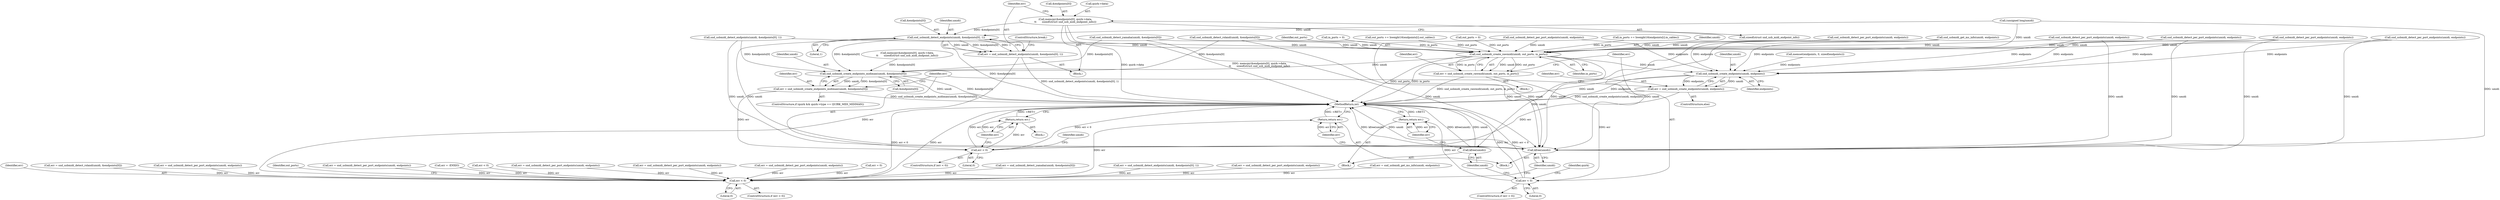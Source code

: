 digraph "0_linux_07d86ca93db7e5cdf4743564d98292042ec21af7@API" {
"1000356" [label="(Call,memcpy(&endpoints[0], quirk->data,\n\t\t       sizeof(struct snd_usb_midi_endpoint_info)))"];
"1000368" [label="(Call,snd_usbmidi_detect_endpoints(umidi, &endpoints[0], 1))"];
"1000366" [label="(Call,err = snd_usbmidi_detect_endpoints(umidi, &endpoints[0], 1))"];
"1000476" [label="(Call,err < 0)"];
"1000482" [label="(Return,return err;)"];
"1000480" [label="(Call,kfree(umidi))"];
"1000518" [label="(Call,snd_usbmidi_create_rawmidi(umidi, out_ports, in_ports))"];
"1000516" [label="(Call,err = snd_usbmidi_create_rawmidi(umidi, out_ports, in_ports))"];
"1000523" [label="(Call,err < 0)"];
"1000529" [label="(Return,return err;)"];
"1000527" [label="(Call,kfree(umidi))"];
"1000541" [label="(Call,snd_usbmidi_create_endpoints_midiman(umidi, &endpoints[0]))"];
"1000539" [label="(Call,err = snd_usbmidi_create_endpoints_midiman(umidi, &endpoints[0]))"];
"1000554" [label="(Call,err < 0)"];
"1000558" [label="(Return,return err;)"];
"1000550" [label="(Call,snd_usbmidi_create_endpoints(umidi, endpoints))"];
"1000548" [label="(Call,err = snd_usbmidi_create_endpoints(umidi, endpoints))"];
"1000533" [label="(Identifier,quirk)"];
"1000369" [label="(Identifier,umidi)"];
"1000541" [label="(Call,snd_usbmidi_create_endpoints_midiman(umidi, &endpoints[0]))"];
"1000539" [label="(Call,err = snd_usbmidi_create_endpoints_midiman(umidi, &endpoints[0]))"];
"1000269" [label="(Call,err = snd_usbmidi_detect_yamaha(umidi, &endpoints[0]))"];
"1000361" [label="(Call,quirk->data)"];
"1000484" [label="(Call,out_ports = 0)"];
"1000549" [label="(Identifier,err)"];
"1000556" [label="(Literal,0)"];
"1000530" [label="(Identifier,err)"];
"1000258" [label="(Call,err = snd_usbmidi_detect_endpoints(umidi, &endpoints[0], 1))"];
"1000343" [label="(Call,err = snd_usbmidi_detect_per_port_endpoints(umidi, endpoints))"];
"1000368" [label="(Call,snd_usbmidi_detect_endpoints(umidi, &endpoints[0], 1))"];
"1000367" [label="(Identifier,err)"];
"1000220" [label="(Call,err = snd_usbmidi_get_ms_info(umidi, endpoints))"];
"1000271" [label="(Call,snd_usbmidi_detect_yamaha(umidi, &endpoints[0]))"];
"1000295" [label="(Call,memcpy(&endpoints[0], quirk->data,\n\t\t       sizeof(struct snd_usb_midi_endpoint_info)))"];
"1000516" [label="(Call,err = snd_usbmidi_create_rawmidi(umidi, out_ports, in_ports))"];
"1000526" [label="(Block,)"];
"1000562" [label="(Identifier,umidi)"];
"1000483" [label="(Identifier,err)"];
"1000508" [label="(Call,in_ports += hweight16(endpoints[i].in_cables))"];
"1000477" [label="(Identifier,err)"];
"1000281" [label="(Call,snd_usbmidi_detect_roland(umidi, &endpoints[0]))"];
"1000522" [label="(ControlStructure,if (err < 0))"];
"1000279" [label="(Call,err = snd_usbmidi_detect_roland(umidi, &endpoints[0]))"];
"1000478" [label="(Literal,0)"];
"1000452" [label="(Call,err = snd_usbmidi_detect_per_port_endpoints(umidi, endpoints))"];
"1000518" [label="(Call,snd_usbmidi_create_rawmidi(umidi, out_ports, in_ports))"];
"1000519" [label="(Identifier,umidi)"];
"1000485" [label="(Identifier,out_ports)"];
"1000557" [label="(Block,)"];
"1000547" [label="(ControlStructure,else)"];
"1000520" [label="(Identifier,out_ports)"];
"1000375" [label="(ControlStructure,break;)"];
"1000396" [label="(Call,err = snd_usbmidi_detect_per_port_endpoints(umidi, endpoints))"];
"1000206" [label="(Call,memset(endpoints, 0, sizeof(endpoints)))"];
"1000552" [label="(Identifier,endpoints)"];
"1000366" [label="(Call,err = snd_usbmidi_detect_endpoints(umidi, &endpoints[0], 1))"];
"1000475" [label="(ControlStructure,if (err < 0))"];
"1000470" [label="(Call,err = -ENXIO)"];
"1000487" [label="(Call,in_ports = 0)"];
"1000479" [label="(Block,)"];
"1000555" [label="(Identifier,err)"];
"1000559" [label="(Identifier,err)"];
"1000480" [label="(Call,kfree(umidi))"];
"1000218" [label="(Block,)"];
"1000548" [label="(Call,err = snd_usbmidi_create_endpoints(umidi, endpoints))"];
"1000435" [label="(Call,err < 0)"];
"1000500" [label="(Call,out_ports += hweight16(endpoints[i].out_cables))"];
"1000553" [label="(ControlStructure,if (err < 0))"];
"1000441" [label="(Call,snd_usbmidi_detect_per_port_endpoints(umidi, endpoints))"];
"1000540" [label="(Identifier,err)"];
"1000529" [label="(Return,return err;)"];
"1000222" [label="(Call,snd_usbmidi_get_ms_info(umidi, endpoints))"];
"1000318" [label="(Call,snd_usbmidi_detect_per_port_endpoints(umidi, endpoints))"];
"1000316" [label="(Call,err = snd_usbmidi_detect_per_port_endpoints(umidi, endpoints))"];
"1000476" [label="(Call,err < 0)"];
"1000482" [label="(Return,return err;)"];
"1000572" [label="(MethodReturn,int)"];
"1000517" [label="(Identifier,err)"];
"1000357" [label="(Call,&endpoints[0])"];
"1000523" [label="(Call,err < 0)"];
"1000439" [label="(Call,err = snd_usbmidi_detect_per_port_endpoints(umidi, endpoints))"];
"1000481" [label="(Identifier,umidi)"];
"1000525" [label="(Literal,0)"];
"1000558" [label="(Return,return err;)"];
"1000551" [label="(Identifier,umidi)"];
"1000543" [label="(Call,&endpoints[0])"];
"1000554" [label="(Call,err < 0)"];
"1000527" [label="(Call,kfree(umidi))"];
"1000398" [label="(Call,snd_usbmidi_detect_per_port_endpoints(umidi, endpoints))"];
"1000364" [label="(Call,sizeof(struct snd_usb_midi_endpoint_info))"];
"1000531" [label="(ControlStructure,if (quirk && quirk->type == QUIRK_MIDI_MIDIMAN))"];
"1000370" [label="(Call,&endpoints[0])"];
"1000383" [label="(Call,err = snd_usbmidi_detect_per_port_endpoints(umidi, endpoints))"];
"1000454" [label="(Call,snd_usbmidi_detect_per_port_endpoints(umidi, endpoints))"];
"1000542" [label="(Identifier,umidi)"];
"1000521" [label="(Identifier,in_ports)"];
"1000550" [label="(Call,snd_usbmidi_create_endpoints(umidi, endpoints))"];
"1000114" [label="(Block,)"];
"1000385" [label="(Call,snd_usbmidi_detect_per_port_endpoints(umidi, endpoints))"];
"1000524" [label="(Identifier,err)"];
"1000305" [label="(Call,err = 0)"];
"1000260" [label="(Call,snd_usbmidi_detect_endpoints(umidi, &endpoints[0], 1))"];
"1000345" [label="(Call,snd_usbmidi_detect_per_port_endpoints(umidi, endpoints))"];
"1000203" [label="(Call,(unsigned long)umidi)"];
"1000528" [label="(Identifier,umidi)"];
"1000356" [label="(Call,memcpy(&endpoints[0], quirk->data,\n\t\t       sizeof(struct snd_usb_midi_endpoint_info)))"];
"1000374" [label="(Literal,1)"];
"1000356" -> "1000218"  [label="AST: "];
"1000356" -> "1000364"  [label="CFG: "];
"1000357" -> "1000356"  [label="AST: "];
"1000361" -> "1000356"  [label="AST: "];
"1000364" -> "1000356"  [label="AST: "];
"1000367" -> "1000356"  [label="CFG: "];
"1000356" -> "1000572"  [label="DDG: memcpy(&endpoints[0], quirk->data,\n\t\t       sizeof(struct snd_usb_midi_endpoint_info))"];
"1000356" -> "1000572"  [label="DDG: quirk->data"];
"1000356" -> "1000368"  [label="DDG: &endpoints[0]"];
"1000368" -> "1000366"  [label="AST: "];
"1000368" -> "1000374"  [label="CFG: "];
"1000369" -> "1000368"  [label="AST: "];
"1000370" -> "1000368"  [label="AST: "];
"1000374" -> "1000368"  [label="AST: "];
"1000366" -> "1000368"  [label="CFG: "];
"1000368" -> "1000572"  [label="DDG: &endpoints[0]"];
"1000368" -> "1000366"  [label="DDG: umidi"];
"1000368" -> "1000366"  [label="DDG: &endpoints[0]"];
"1000368" -> "1000366"  [label="DDG: 1"];
"1000203" -> "1000368"  [label="DDG: umidi"];
"1000368" -> "1000480"  [label="DDG: umidi"];
"1000368" -> "1000518"  [label="DDG: umidi"];
"1000368" -> "1000541"  [label="DDG: &endpoints[0]"];
"1000366" -> "1000218"  [label="AST: "];
"1000367" -> "1000366"  [label="AST: "];
"1000375" -> "1000366"  [label="CFG: "];
"1000366" -> "1000572"  [label="DDG: snd_usbmidi_detect_endpoints(umidi, &endpoints[0], 1)"];
"1000366" -> "1000476"  [label="DDG: err"];
"1000476" -> "1000475"  [label="AST: "];
"1000476" -> "1000478"  [label="CFG: "];
"1000477" -> "1000476"  [label="AST: "];
"1000478" -> "1000476"  [label="AST: "];
"1000481" -> "1000476"  [label="CFG: "];
"1000485" -> "1000476"  [label="CFG: "];
"1000476" -> "1000572"  [label="DDG: err < 0"];
"1000476" -> "1000572"  [label="DDG: err"];
"1000258" -> "1000476"  [label="DDG: err"];
"1000396" -> "1000476"  [label="DDG: err"];
"1000435" -> "1000476"  [label="DDG: err"];
"1000439" -> "1000476"  [label="DDG: err"];
"1000305" -> "1000476"  [label="DDG: err"];
"1000452" -> "1000476"  [label="DDG: err"];
"1000269" -> "1000476"  [label="DDG: err"];
"1000470" -> "1000476"  [label="DDG: err"];
"1000316" -> "1000476"  [label="DDG: err"];
"1000220" -> "1000476"  [label="DDG: err"];
"1000343" -> "1000476"  [label="DDG: err"];
"1000279" -> "1000476"  [label="DDG: err"];
"1000383" -> "1000476"  [label="DDG: err"];
"1000476" -> "1000482"  [label="DDG: err"];
"1000482" -> "1000479"  [label="AST: "];
"1000482" -> "1000483"  [label="CFG: "];
"1000483" -> "1000482"  [label="AST: "];
"1000572" -> "1000482"  [label="CFG: "];
"1000482" -> "1000572"  [label="DDG: <RET>"];
"1000483" -> "1000482"  [label="DDG: err"];
"1000480" -> "1000479"  [label="AST: "];
"1000480" -> "1000481"  [label="CFG: "];
"1000481" -> "1000480"  [label="AST: "];
"1000483" -> "1000480"  [label="CFG: "];
"1000480" -> "1000572"  [label="DDG: kfree(umidi)"];
"1000480" -> "1000572"  [label="DDG: umidi"];
"1000441" -> "1000480"  [label="DDG: umidi"];
"1000318" -> "1000480"  [label="DDG: umidi"];
"1000203" -> "1000480"  [label="DDG: umidi"];
"1000398" -> "1000480"  [label="DDG: umidi"];
"1000454" -> "1000480"  [label="DDG: umidi"];
"1000222" -> "1000480"  [label="DDG: umidi"];
"1000281" -> "1000480"  [label="DDG: umidi"];
"1000260" -> "1000480"  [label="DDG: umidi"];
"1000385" -> "1000480"  [label="DDG: umidi"];
"1000345" -> "1000480"  [label="DDG: umidi"];
"1000271" -> "1000480"  [label="DDG: umidi"];
"1000518" -> "1000516"  [label="AST: "];
"1000518" -> "1000521"  [label="CFG: "];
"1000519" -> "1000518"  [label="AST: "];
"1000520" -> "1000518"  [label="AST: "];
"1000521" -> "1000518"  [label="AST: "];
"1000516" -> "1000518"  [label="CFG: "];
"1000518" -> "1000572"  [label="DDG: out_ports"];
"1000518" -> "1000572"  [label="DDG: in_ports"];
"1000518" -> "1000516"  [label="DDG: umidi"];
"1000518" -> "1000516"  [label="DDG: out_ports"];
"1000518" -> "1000516"  [label="DDG: in_ports"];
"1000441" -> "1000518"  [label="DDG: umidi"];
"1000318" -> "1000518"  [label="DDG: umidi"];
"1000203" -> "1000518"  [label="DDG: umidi"];
"1000398" -> "1000518"  [label="DDG: umidi"];
"1000454" -> "1000518"  [label="DDG: umidi"];
"1000222" -> "1000518"  [label="DDG: umidi"];
"1000281" -> "1000518"  [label="DDG: umidi"];
"1000260" -> "1000518"  [label="DDG: umidi"];
"1000385" -> "1000518"  [label="DDG: umidi"];
"1000345" -> "1000518"  [label="DDG: umidi"];
"1000271" -> "1000518"  [label="DDG: umidi"];
"1000500" -> "1000518"  [label="DDG: out_ports"];
"1000484" -> "1000518"  [label="DDG: out_ports"];
"1000508" -> "1000518"  [label="DDG: in_ports"];
"1000487" -> "1000518"  [label="DDG: in_ports"];
"1000518" -> "1000527"  [label="DDG: umidi"];
"1000518" -> "1000541"  [label="DDG: umidi"];
"1000518" -> "1000550"  [label="DDG: umidi"];
"1000516" -> "1000114"  [label="AST: "];
"1000517" -> "1000516"  [label="AST: "];
"1000524" -> "1000516"  [label="CFG: "];
"1000516" -> "1000572"  [label="DDG: snd_usbmidi_create_rawmidi(umidi, out_ports, in_ports)"];
"1000516" -> "1000523"  [label="DDG: err"];
"1000523" -> "1000522"  [label="AST: "];
"1000523" -> "1000525"  [label="CFG: "];
"1000524" -> "1000523"  [label="AST: "];
"1000525" -> "1000523"  [label="AST: "];
"1000528" -> "1000523"  [label="CFG: "];
"1000533" -> "1000523"  [label="CFG: "];
"1000523" -> "1000572"  [label="DDG: err"];
"1000523" -> "1000572"  [label="DDG: err < 0"];
"1000523" -> "1000529"  [label="DDG: err"];
"1000529" -> "1000526"  [label="AST: "];
"1000529" -> "1000530"  [label="CFG: "];
"1000530" -> "1000529"  [label="AST: "];
"1000572" -> "1000529"  [label="CFG: "];
"1000529" -> "1000572"  [label="DDG: <RET>"];
"1000530" -> "1000529"  [label="DDG: err"];
"1000527" -> "1000526"  [label="AST: "];
"1000527" -> "1000528"  [label="CFG: "];
"1000528" -> "1000527"  [label="AST: "];
"1000530" -> "1000527"  [label="CFG: "];
"1000527" -> "1000572"  [label="DDG: umidi"];
"1000527" -> "1000572"  [label="DDG: kfree(umidi)"];
"1000541" -> "1000539"  [label="AST: "];
"1000541" -> "1000543"  [label="CFG: "];
"1000542" -> "1000541"  [label="AST: "];
"1000543" -> "1000541"  [label="AST: "];
"1000539" -> "1000541"  [label="CFG: "];
"1000541" -> "1000572"  [label="DDG: &endpoints[0]"];
"1000541" -> "1000572"  [label="DDG: umidi"];
"1000541" -> "1000539"  [label="DDG: umidi"];
"1000541" -> "1000539"  [label="DDG: &endpoints[0]"];
"1000295" -> "1000541"  [label="DDG: &endpoints[0]"];
"1000260" -> "1000541"  [label="DDG: &endpoints[0]"];
"1000271" -> "1000541"  [label="DDG: &endpoints[0]"];
"1000281" -> "1000541"  [label="DDG: &endpoints[0]"];
"1000539" -> "1000531"  [label="AST: "];
"1000540" -> "1000539"  [label="AST: "];
"1000555" -> "1000539"  [label="CFG: "];
"1000539" -> "1000572"  [label="DDG: snd_usbmidi_create_endpoints_midiman(umidi, &endpoints[0])"];
"1000539" -> "1000554"  [label="DDG: err"];
"1000554" -> "1000553"  [label="AST: "];
"1000554" -> "1000556"  [label="CFG: "];
"1000555" -> "1000554"  [label="AST: "];
"1000556" -> "1000554"  [label="AST: "];
"1000559" -> "1000554"  [label="CFG: "];
"1000562" -> "1000554"  [label="CFG: "];
"1000554" -> "1000572"  [label="DDG: err < 0"];
"1000554" -> "1000572"  [label="DDG: err"];
"1000548" -> "1000554"  [label="DDG: err"];
"1000554" -> "1000558"  [label="DDG: err"];
"1000558" -> "1000557"  [label="AST: "];
"1000558" -> "1000559"  [label="CFG: "];
"1000559" -> "1000558"  [label="AST: "];
"1000572" -> "1000558"  [label="CFG: "];
"1000558" -> "1000572"  [label="DDG: <RET>"];
"1000559" -> "1000558"  [label="DDG: err"];
"1000550" -> "1000548"  [label="AST: "];
"1000550" -> "1000552"  [label="CFG: "];
"1000551" -> "1000550"  [label="AST: "];
"1000552" -> "1000550"  [label="AST: "];
"1000548" -> "1000550"  [label="CFG: "];
"1000550" -> "1000572"  [label="DDG: umidi"];
"1000550" -> "1000572"  [label="DDG: endpoints"];
"1000550" -> "1000548"  [label="DDG: umidi"];
"1000550" -> "1000548"  [label="DDG: endpoints"];
"1000441" -> "1000550"  [label="DDG: endpoints"];
"1000345" -> "1000550"  [label="DDG: endpoints"];
"1000318" -> "1000550"  [label="DDG: endpoints"];
"1000454" -> "1000550"  [label="DDG: endpoints"];
"1000222" -> "1000550"  [label="DDG: endpoints"];
"1000385" -> "1000550"  [label="DDG: endpoints"];
"1000398" -> "1000550"  [label="DDG: endpoints"];
"1000206" -> "1000550"  [label="DDG: endpoints"];
"1000548" -> "1000547"  [label="AST: "];
"1000549" -> "1000548"  [label="AST: "];
"1000555" -> "1000548"  [label="CFG: "];
"1000548" -> "1000572"  [label="DDG: snd_usbmidi_create_endpoints(umidi, endpoints)"];
}
